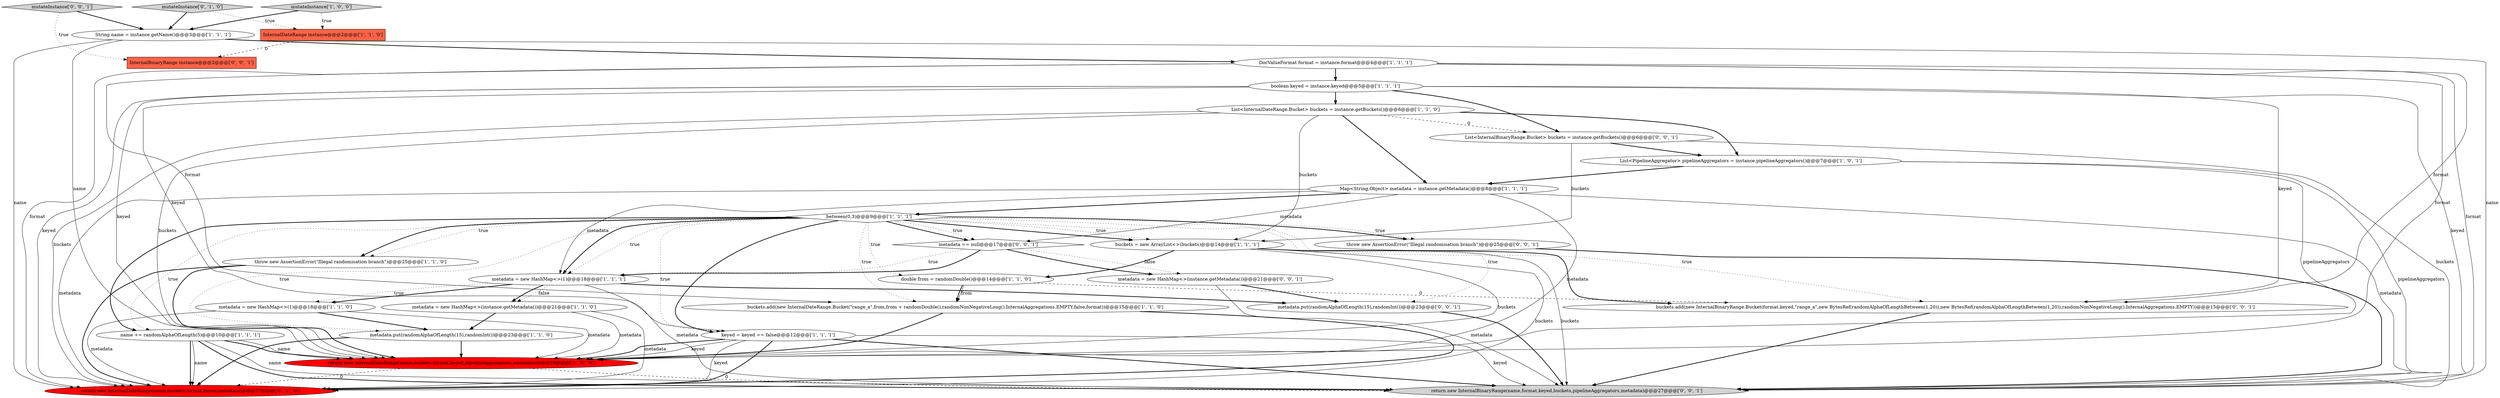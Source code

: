 digraph {
29 [style = filled, label = "mutateInstance['0', '0', '1']", fillcolor = lightgray, shape = diamond image = "AAA0AAABBB3BBB"];
7 [style = filled, label = "metadata.put(randomAlphaOfLength(15),randomInt())@@@23@@@['1', '1', '0']", fillcolor = white, shape = ellipse image = "AAA0AAABBB1BBB"];
18 [style = filled, label = "double from = randomDouble()@@@14@@@['1', '1', '0']", fillcolor = white, shape = ellipse image = "AAA0AAABBB1BBB"];
25 [style = filled, label = "return new InternalBinaryRange(name,format,keyed,buckets,pipelineAggregators,metadata)@@@27@@@['0', '0', '1']", fillcolor = lightgray, shape = ellipse image = "AAA0AAABBB3BBB"];
10 [style = filled, label = "keyed = keyed == false@@@12@@@['1', '1', '1']", fillcolor = white, shape = ellipse image = "AAA0AAABBB1BBB"];
20 [style = filled, label = "return new InternalDateRange(name,buckets,format,keyed,metadata)@@@27@@@['0', '1', '0']", fillcolor = red, shape = ellipse image = "AAA1AAABBB2BBB"];
30 [style = filled, label = "metadata.put(randomAlphaOfLength(15),randomInt())@@@23@@@['0', '0', '1']", fillcolor = white, shape = ellipse image = "AAA0AAABBB3BBB"];
21 [style = filled, label = "mutateInstance['0', '1', '0']", fillcolor = lightgray, shape = diamond image = "AAA0AAABBB2BBB"];
16 [style = filled, label = "boolean keyed = instance.keyed@@@5@@@['1', '1', '1']", fillcolor = white, shape = ellipse image = "AAA0AAABBB1BBB"];
6 [style = filled, label = "buckets.add(new InternalDateRange.Bucket(\"range_a\",from,from + randomDouble(),randomNonNegativeLong(),InternalAggregations.EMPTY,false,format))@@@15@@@['1', '1', '0']", fillcolor = white, shape = ellipse image = "AAA0AAABBB1BBB"];
0 [style = filled, label = "buckets = new ArrayList<>(buckets)@@@14@@@['1', '1', '1']", fillcolor = white, shape = ellipse image = "AAA0AAABBB1BBB"];
17 [style = filled, label = "name += randomAlphaOfLength(5)@@@10@@@['1', '1', '1']", fillcolor = white, shape = ellipse image = "AAA0AAABBB1BBB"];
13 [style = filled, label = "List<InternalDateRange.Bucket> buckets = instance.getBuckets()@@@6@@@['1', '1', '0']", fillcolor = white, shape = ellipse image = "AAA0AAABBB1BBB"];
4 [style = filled, label = "metadata = new HashMap<>(1)@@@18@@@['1', '1', '0']", fillcolor = white, shape = ellipse image = "AAA0AAABBB1BBB"];
9 [style = filled, label = "throw new AssertionError(\"Illegal randomisation branch\")@@@25@@@['1', '1', '0']", fillcolor = white, shape = ellipse image = "AAA0AAABBB1BBB"];
12 [style = filled, label = "InternalDateRange instance@@@2@@@['1', '1', '0']", fillcolor = tomato, shape = box image = "AAA0AAABBB1BBB"];
26 [style = filled, label = "metadata == null@@@17@@@['0', '0', '1']", fillcolor = white, shape = diamond image = "AAA0AAABBB3BBB"];
5 [style = filled, label = "List<PipelineAggregator> pipelineAggregators = instance.pipelineAggregators()@@@7@@@['1', '0', '1']", fillcolor = white, shape = ellipse image = "AAA0AAABBB1BBB"];
15 [style = filled, label = "String name = instance.getName()@@@3@@@['1', '1', '1']", fillcolor = white, shape = ellipse image = "AAA0AAABBB1BBB"];
11 [style = filled, label = "metadata = new HashMap<>(1)@@@18@@@['1', '1', '1']", fillcolor = white, shape = ellipse image = "AAA0AAABBB1BBB"];
19 [style = filled, label = "DocValueFormat format = instance.format@@@4@@@['1', '1', '1']", fillcolor = white, shape = ellipse image = "AAA0AAABBB1BBB"];
24 [style = filled, label = "metadata = new HashMap<>(instance.getMetadata())@@@21@@@['0', '0', '1']", fillcolor = white, shape = ellipse image = "AAA0AAABBB3BBB"];
3 [style = filled, label = "return new InternalDateRange(name,buckets,format,keyed,pipelineAggregators,metadata)@@@28@@@['1', '0', '0']", fillcolor = red, shape = ellipse image = "AAA1AAABBB1BBB"];
27 [style = filled, label = "InternalBinaryRange instance@@@2@@@['0', '0', '1']", fillcolor = tomato, shape = box image = "AAA0AAABBB3BBB"];
2 [style = filled, label = "Map<String,Object> metadata = instance.getMetadata()@@@8@@@['1', '1', '1']", fillcolor = white, shape = ellipse image = "AAA0AAABBB1BBB"];
28 [style = filled, label = "throw new AssertionError(\"Illegal randomisation branch\")@@@25@@@['0', '0', '1']", fillcolor = white, shape = ellipse image = "AAA0AAABBB3BBB"];
14 [style = filled, label = "metadata = new HashMap<>(instance.getMetadata())@@@21@@@['1', '1', '0']", fillcolor = white, shape = ellipse image = "AAA0AAABBB1BBB"];
23 [style = filled, label = "buckets.add(new InternalBinaryRange.Bucket(format,keyed,\"range_a\",new BytesRef(randomAlphaOfLengthBetween(1,20)),new BytesRef(randomAlphaOfLengthBetween(1,20)),randomNonNegativeLong(),InternalAggregations.EMPTY))@@@15@@@['0', '0', '1']", fillcolor = white, shape = ellipse image = "AAA0AAABBB3BBB"];
22 [style = filled, label = "List<InternalBinaryRange.Bucket> buckets = instance.getBuckets()@@@6@@@['0', '0', '1']", fillcolor = white, shape = ellipse image = "AAA0AAABBB3BBB"];
1 [style = filled, label = "between(0,3)@@@9@@@['1', '1', '1']", fillcolor = white, shape = diamond image = "AAA0AAABBB1BBB"];
8 [style = filled, label = "mutateInstance['1', '0', '0']", fillcolor = lightgray, shape = diamond image = "AAA0AAABBB1BBB"];
6->3 [style = bold, label=""];
17->25 [style = bold, label=""];
29->15 [style = bold, label=""];
21->12 [style = dotted, label="true"];
15->25 [style = solid, label="name"];
0->3 [style = solid, label="buckets"];
16->25 [style = solid, label="keyed"];
11->14 [style = bold, label=""];
21->15 [style = bold, label=""];
13->0 [style = solid, label="buckets"];
16->3 [style = solid, label="keyed"];
26->11 [style = bold, label=""];
14->7 [style = bold, label=""];
24->30 [style = bold, label=""];
14->20 [style = solid, label="metadata"];
1->28 [style = bold, label=""];
10->25 [style = solid, label="keyed"];
15->3 [style = solid, label="name"];
28->25 [style = bold, label=""];
16->10 [style = solid, label="keyed"];
1->6 [style = dotted, label="true"];
1->23 [style = dotted, label="true"];
1->0 [style = dotted, label="true"];
16->20 [style = solid, label="keyed"];
17->20 [style = bold, label=""];
4->20 [style = solid, label="metadata"];
23->25 [style = bold, label=""];
2->20 [style = solid, label="metadata"];
19->20 [style = solid, label="format"];
1->0 [style = bold, label=""];
26->24 [style = bold, label=""];
11->25 [style = solid, label="metadata"];
22->5 [style = bold, label=""];
16->23 [style = solid, label="keyed"];
1->30 [style = dotted, label="true"];
1->11 [style = bold, label=""];
1->17 [style = bold, label=""];
1->18 [style = dotted, label="true"];
19->6 [style = solid, label="format"];
1->26 [style = dotted, label="true"];
0->23 [style = bold, label=""];
8->12 [style = dotted, label="true"];
10->25 [style = bold, label=""];
19->25 [style = solid, label="format"];
12->27 [style = dashed, label="0"];
13->5 [style = bold, label=""];
15->20 [style = solid, label="name"];
11->30 [style = bold, label=""];
2->26 [style = solid, label="metadata"];
1->28 [style = dotted, label="true"];
0->25 [style = solid, label="buckets"];
19->23 [style = solid, label="format"];
16->13 [style = bold, label=""];
24->25 [style = solid, label="metadata"];
19->3 [style = solid, label="format"];
8->15 [style = bold, label=""];
13->3 [style = solid, label="buckets"];
0->20 [style = solid, label="buckets"];
1->10 [style = dotted, label="true"];
1->17 [style = dotted, label="true"];
2->1 [style = bold, label=""];
11->4 [style = bold, label=""];
5->25 [style = solid, label="pipelineAggregators"];
10->20 [style = solid, label="keyed"];
9->20 [style = bold, label=""];
7->20 [style = bold, label=""];
11->4 [style = dotted, label="true"];
18->6 [style = solid, label="from"];
15->19 [style = bold, label=""];
4->7 [style = bold, label=""];
1->9 [style = bold, label=""];
19->16 [style = bold, label=""];
6->20 [style = bold, label=""];
22->0 [style = solid, label="buckets"];
18->6 [style = bold, label=""];
18->23 [style = dashed, label="0"];
1->9 [style = dotted, label="true"];
17->3 [style = bold, label=""];
9->3 [style = bold, label=""];
22->25 [style = solid, label="buckets"];
0->18 [style = bold, label=""];
26->11 [style = dotted, label="true"];
5->3 [style = solid, label="pipelineAggregators"];
13->20 [style = solid, label="buckets"];
13->2 [style = bold, label=""];
2->3 [style = solid, label="metadata"];
10->20 [style = bold, label=""];
29->27 [style = dotted, label="true"];
1->11 [style = dotted, label="true"];
2->11 [style = solid, label="metadata"];
10->3 [style = bold, label=""];
30->25 [style = bold, label=""];
26->24 [style = dotted, label="false"];
11->14 [style = dotted, label="false"];
16->22 [style = bold, label=""];
1->26 [style = bold, label=""];
7->3 [style = bold, label=""];
1->7 [style = dotted, label="true"];
5->2 [style = bold, label=""];
17->20 [style = solid, label="name"];
14->3 [style = solid, label="metadata"];
17->25 [style = solid, label="name"];
2->25 [style = solid, label="metadata"];
3->20 [style = dashed, label="0"];
17->3 [style = solid, label="name"];
10->3 [style = solid, label="keyed"];
1->10 [style = bold, label=""];
13->22 [style = dashed, label="0"];
4->3 [style = solid, label="metadata"];
3->25 [style = dashed, label="0"];
}
